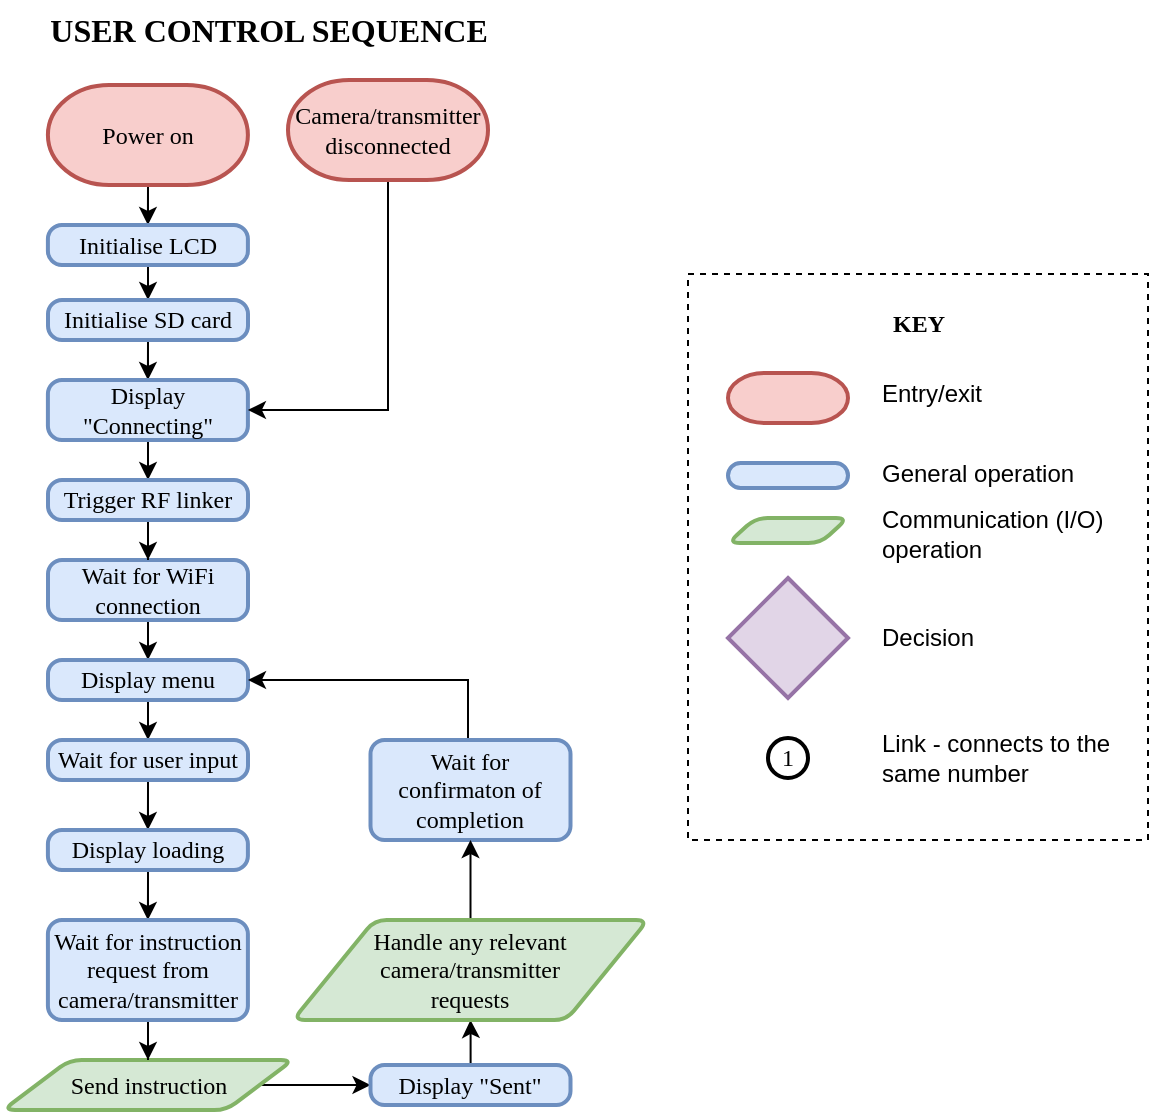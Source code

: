 <mxfile version="24.4.0" type="github">
  <diagram name="Page-1" id="edf60f1a-56cd-e834-aa8a-f176f3a09ee4">
    <mxGraphModel dx="1434" dy="792" grid="1" gridSize="10" guides="1" tooltips="1" connect="1" arrows="1" fold="1" page="1" pageScale="1" pageWidth="1100" pageHeight="850" background="none" math="0" shadow="0">
      <root>
        <mxCell id="0" />
        <mxCell id="1" parent="0" />
        <mxCell id="8wMr0uCC5O4KT8hbaWq0-14" style="edgeStyle=orthogonalEdgeStyle;rounded=0;orthogonalLoop=1;jettySize=auto;html=1;entryX=0.5;entryY=0;entryDx=0;entryDy=0;fontFamily=Times New Roman;" parent="1" source="5ZXFGwmUAfrGcH8a05qJ-14" target="5ZXFGwmUAfrGcH8a05qJ-30" edge="1">
          <mxGeometry relative="1" as="geometry" />
        </mxCell>
        <mxCell id="5ZXFGwmUAfrGcH8a05qJ-14" value="Wait for WiFi connection" style="rounded=1;whiteSpace=wrap;html=1;absoluteArcSize=1;arcSize=14;strokeWidth=2;fillColor=#dae8fc;strokeColor=#6c8ebf;fontFamily=Times New Roman;" parent="1" vertex="1">
          <mxGeometry x="50" y="290" width="100" height="30" as="geometry" />
        </mxCell>
        <mxCell id="8wMr0uCC5O4KT8hbaWq0-24" style="edgeStyle=orthogonalEdgeStyle;rounded=0;orthogonalLoop=1;jettySize=auto;html=1;entryX=0.5;entryY=0;entryDx=0;entryDy=0;fontFamily=Times New Roman;" parent="1" source="5ZXFGwmUAfrGcH8a05qJ-30" target="5ZXFGwmUAfrGcH8a05qJ-41" edge="1">
          <mxGeometry relative="1" as="geometry" />
        </mxCell>
        <mxCell id="5ZXFGwmUAfrGcH8a05qJ-30" value="Display menu" style="rounded=1;whiteSpace=wrap;html=1;absoluteArcSize=1;arcSize=14;strokeWidth=2;fillColor=#dae8fc;strokeColor=#6c8ebf;fontFamily=Times New Roman;" parent="1" vertex="1">
          <mxGeometry x="50" y="340" width="100" height="20" as="geometry" />
        </mxCell>
        <mxCell id="8wMr0uCC5O4KT8hbaWq0-25" style="edgeStyle=orthogonalEdgeStyle;rounded=0;orthogonalLoop=1;jettySize=auto;html=1;entryX=0.5;entryY=0;entryDx=0;entryDy=0;fontFamily=Times New Roman;" parent="1" source="5ZXFGwmUAfrGcH8a05qJ-41" target="8wMr0uCC5O4KT8hbaWq0-12" edge="1">
          <mxGeometry relative="1" as="geometry" />
        </mxCell>
        <mxCell id="5ZXFGwmUAfrGcH8a05qJ-41" value="Wait for user input" style="rounded=1;whiteSpace=wrap;html=1;absoluteArcSize=1;arcSize=14;strokeWidth=2;fillColor=#dae8fc;strokeColor=#6c8ebf;fontFamily=Times New Roman;" parent="1" vertex="1">
          <mxGeometry x="50" y="380" width="100" height="20" as="geometry" />
        </mxCell>
        <mxCell id="5ZXFGwmUAfrGcH8a05qJ-48" value="" style="edgeStyle=orthogonalEdgeStyle;rounded=0;orthogonalLoop=1;jettySize=auto;html=1;fontFamily=Times New Roman;entryX=0.5;entryY=0;entryDx=0;entryDy=0;" parent="1" source="5ZXFGwmUAfrGcH8a05qJ-46" target="8wMr0uCC5O4KT8hbaWq0-1" edge="1">
          <mxGeometry relative="1" as="geometry">
            <mxPoint x="99.95" y="117.5" as="targetPoint" />
          </mxGeometry>
        </mxCell>
        <mxCell id="5ZXFGwmUAfrGcH8a05qJ-46" value="Power on" style="strokeWidth=2;html=1;shape=mxgraph.flowchart.terminator;whiteSpace=wrap;fillColor=#f8cecc;strokeColor=#b85450;fontFamily=Times New Roman;" parent="1" vertex="1">
          <mxGeometry x="49.95" y="52.5" width="100" height="50" as="geometry" />
        </mxCell>
        <mxCell id="ysdGPth_6hGBKLoIkk0C-103" value="&lt;font style=&quot;font-size: 16px;&quot;&gt;&lt;b&gt;USER CONTROL SEQUENCE&lt;br&gt;&lt;/b&gt;&lt;/font&gt;" style="text;html=1;align=center;verticalAlign=middle;resizable=0;points=[];autosize=1;strokeColor=none;fillColor=none;fontFamily=Times New Roman;" parent="1" vertex="1">
          <mxGeometry x="40" y="10" width="240" height="30" as="geometry" />
        </mxCell>
        <mxCell id="Sxoak5ZOZguQGcgC7deF-1" style="edgeStyle=orthogonalEdgeStyle;rounded=0;orthogonalLoop=1;jettySize=auto;html=1;entryX=0.5;entryY=0;entryDx=0;entryDy=0;" edge="1" parent="1" source="8wMr0uCC5O4KT8hbaWq0-1" target="8wMr0uCC5O4KT8hbaWq0-2">
          <mxGeometry relative="1" as="geometry" />
        </mxCell>
        <mxCell id="8wMr0uCC5O4KT8hbaWq0-1" value="Initialise LCD" style="rounded=1;whiteSpace=wrap;html=1;absoluteArcSize=1;arcSize=14;strokeWidth=2;fillColor=#dae8fc;strokeColor=#6c8ebf;fontFamily=Times New Roman;" parent="1" vertex="1">
          <mxGeometry x="49.95" y="122.5" width="100" height="20" as="geometry" />
        </mxCell>
        <mxCell id="8wMr0uCC5O4KT8hbaWq0-20" style="edgeStyle=orthogonalEdgeStyle;rounded=0;orthogonalLoop=1;jettySize=auto;html=1;entryX=0.5;entryY=0;entryDx=0;entryDy=0;fontFamily=Times New Roman;" parent="1" source="8wMr0uCC5O4KT8hbaWq0-2" target="8wMr0uCC5O4KT8hbaWq0-13" edge="1">
          <mxGeometry relative="1" as="geometry" />
        </mxCell>
        <mxCell id="8wMr0uCC5O4KT8hbaWq0-2" value="Initialise SD card" style="rounded=1;whiteSpace=wrap;html=1;absoluteArcSize=1;arcSize=14;strokeWidth=2;fillColor=#dae8fc;strokeColor=#6c8ebf;fontFamily=Times New Roman;" parent="1" vertex="1">
          <mxGeometry x="50" y="160" width="100" height="20" as="geometry" />
        </mxCell>
        <mxCell id="Sxoak5ZOZguQGcgC7deF-9" style="edgeStyle=orthogonalEdgeStyle;rounded=0;orthogonalLoop=1;jettySize=auto;html=1;entryX=0.5;entryY=0;entryDx=0;entryDy=0;" edge="1" parent="1" source="8wMr0uCC5O4KT8hbaWq0-12" target="Sxoak5ZOZguQGcgC7deF-4">
          <mxGeometry relative="1" as="geometry" />
        </mxCell>
        <mxCell id="8wMr0uCC5O4KT8hbaWq0-12" value="Display loading" style="rounded=1;whiteSpace=wrap;html=1;absoluteArcSize=1;arcSize=14;strokeWidth=2;fillColor=#dae8fc;strokeColor=#6c8ebf;fontFamily=Times New Roman;" parent="1" vertex="1">
          <mxGeometry x="49.95" y="425" width="100" height="20" as="geometry" />
        </mxCell>
        <mxCell id="8wMr0uCC5O4KT8hbaWq0-65" style="edgeStyle=orthogonalEdgeStyle;rounded=0;orthogonalLoop=1;jettySize=auto;html=1;entryX=0.5;entryY=0;entryDx=0;entryDy=0;" parent="1" source="8wMr0uCC5O4KT8hbaWq0-13" target="8wMr0uCC5O4KT8hbaWq0-64" edge="1">
          <mxGeometry relative="1" as="geometry" />
        </mxCell>
        <mxCell id="8wMr0uCC5O4KT8hbaWq0-13" value="Display &quot;Connecting&quot;" style="rounded=1;whiteSpace=wrap;html=1;absoluteArcSize=1;arcSize=14;strokeWidth=2;fillColor=#dae8fc;strokeColor=#6c8ebf;fontFamily=Times New Roman;" parent="1" vertex="1">
          <mxGeometry x="49.95" y="200" width="100" height="30" as="geometry" />
        </mxCell>
        <mxCell id="Sxoak5ZOZguQGcgC7deF-11" style="edgeStyle=orthogonalEdgeStyle;rounded=0;orthogonalLoop=1;jettySize=auto;html=1;entryX=0;entryY=0.5;entryDx=0;entryDy=0;" edge="1" parent="1" source="8wMr0uCC5O4KT8hbaWq0-37" target="Sxoak5ZOZguQGcgC7deF-5">
          <mxGeometry relative="1" as="geometry" />
        </mxCell>
        <mxCell id="8wMr0uCC5O4KT8hbaWq0-37" value="Send instruction" style="shape=parallelogram;html=1;strokeWidth=2;perimeter=parallelogramPerimeter;whiteSpace=wrap;rounded=1;arcSize=12;size=0.23;fillColor=#d5e8d4;strokeColor=#82b366;fontFamily=Times New Roman;" parent="1" vertex="1">
          <mxGeometry x="27.51" y="540" width="144.98" height="25" as="geometry" />
        </mxCell>
        <mxCell id="8wMr0uCC5O4KT8hbaWq0-63" value="" style="group" parent="1" vertex="1" connectable="0">
          <mxGeometry x="370.0" y="147.0" width="230" height="283.0" as="geometry" />
        </mxCell>
        <mxCell id="8wMr0uCC5O4KT8hbaWq0-60" value="" style="rounded=0;whiteSpace=wrap;html=1;dashed=1;" parent="8wMr0uCC5O4KT8hbaWq0-63" vertex="1">
          <mxGeometry width="230" height="283" as="geometry" />
        </mxCell>
        <mxCell id="8wMr0uCC5O4KT8hbaWq0-51" value="&lt;b&gt;KEY&lt;/b&gt;" style="text;html=1;align=center;verticalAlign=middle;resizable=0;points=[];autosize=1;strokeColor=none;fillColor=none;fontFamily=Times New Roman;" parent="8wMr0uCC5O4KT8hbaWq0-63" vertex="1">
          <mxGeometry x="90.0" y="9.5" width="50" height="30" as="geometry" />
        </mxCell>
        <mxCell id="8wMr0uCC5O4KT8hbaWq0-52" value="" style="strokeWidth=2;html=1;shape=mxgraph.flowchart.terminator;whiteSpace=wrap;fillColor=#f8cecc;strokeColor=#b85450;fontFamily=Times New Roman;" parent="8wMr0uCC5O4KT8hbaWq0-63" vertex="1">
          <mxGeometry x="20" y="49.5" width="60" height="25" as="geometry" />
        </mxCell>
        <mxCell id="8wMr0uCC5O4KT8hbaWq0-53" value="" style="rounded=1;whiteSpace=wrap;html=1;absoluteArcSize=1;arcSize=14;strokeWidth=2;fillColor=#dae8fc;strokeColor=#6c8ebf;fontFamily=Times New Roman;" parent="8wMr0uCC5O4KT8hbaWq0-63" vertex="1">
          <mxGeometry x="20" y="94.5" width="60" height="12.5" as="geometry" />
        </mxCell>
        <mxCell id="8wMr0uCC5O4KT8hbaWq0-54" value="" style="shape=parallelogram;html=1;strokeWidth=2;perimeter=parallelogramPerimeter;whiteSpace=wrap;rounded=1;arcSize=12;size=0.23;fillColor=#d5e8d4;strokeColor=#82b366;fontFamily=Times New Roman;" parent="8wMr0uCC5O4KT8hbaWq0-63" vertex="1">
          <mxGeometry x="20" y="122" width="60" height="12.5" as="geometry" />
        </mxCell>
        <mxCell id="8wMr0uCC5O4KT8hbaWq0-55" value="" style="strokeWidth=2;html=1;shape=mxgraph.flowchart.decision;whiteSpace=wrap;fontFamily=Times New Roman;fillColor=#e1d5e7;strokeColor=#9673a6;" parent="8wMr0uCC5O4KT8hbaWq0-63" vertex="1">
          <mxGeometry x="20" y="152.0" width="60" height="60" as="geometry" />
        </mxCell>
        <mxCell id="8wMr0uCC5O4KT8hbaWq0-56" value="Entry/exit" style="text;html=1;align=left;verticalAlign=middle;whiteSpace=wrap;rounded=0;" parent="8wMr0uCC5O4KT8hbaWq0-63" vertex="1">
          <mxGeometry x="95" y="44.5" width="60" height="30" as="geometry" />
        </mxCell>
        <mxCell id="8wMr0uCC5O4KT8hbaWq0-57" value="General operation" style="text;html=1;align=left;verticalAlign=middle;whiteSpace=wrap;rounded=0;" parent="8wMr0uCC5O4KT8hbaWq0-63" vertex="1">
          <mxGeometry x="95" y="84.5" width="110" height="30" as="geometry" />
        </mxCell>
        <mxCell id="8wMr0uCC5O4KT8hbaWq0-58" value="Communication (I/O) operation" style="text;html=1;align=left;verticalAlign=middle;whiteSpace=wrap;rounded=0;" parent="8wMr0uCC5O4KT8hbaWq0-63" vertex="1">
          <mxGeometry x="95" y="114.5" width="130" height="30" as="geometry" />
        </mxCell>
        <mxCell id="8wMr0uCC5O4KT8hbaWq0-59" value="Decision" style="text;html=1;align=left;verticalAlign=middle;whiteSpace=wrap;rounded=0;" parent="8wMr0uCC5O4KT8hbaWq0-63" vertex="1">
          <mxGeometry x="95" y="166.5" width="130" height="30" as="geometry" />
        </mxCell>
        <mxCell id="8wMr0uCC5O4KT8hbaWq0-61" value="1" style="strokeWidth=2;html=1;shape=mxgraph.flowchart.start_2;whiteSpace=wrap;fontFamily=Times New Roman;" parent="8wMr0uCC5O4KT8hbaWq0-63" vertex="1">
          <mxGeometry x="40.0" y="232.0" width="20" height="20" as="geometry" />
        </mxCell>
        <mxCell id="8wMr0uCC5O4KT8hbaWq0-62" value="Link - connects to the same number" style="text;html=1;align=left;verticalAlign=middle;whiteSpace=wrap;rounded=0;" parent="8wMr0uCC5O4KT8hbaWq0-63" vertex="1">
          <mxGeometry x="95" y="227.0" width="130" height="30" as="geometry" />
        </mxCell>
        <mxCell id="8wMr0uCC5O4KT8hbaWq0-66" style="edgeStyle=orthogonalEdgeStyle;rounded=0;orthogonalLoop=1;jettySize=auto;html=1;entryX=0.5;entryY=0;entryDx=0;entryDy=0;" parent="1" source="8wMr0uCC5O4KT8hbaWq0-64" target="5ZXFGwmUAfrGcH8a05qJ-14" edge="1">
          <mxGeometry relative="1" as="geometry" />
        </mxCell>
        <mxCell id="8wMr0uCC5O4KT8hbaWq0-64" value="Trigger RF linker" style="rounded=1;whiteSpace=wrap;html=1;absoluteArcSize=1;arcSize=14;strokeWidth=2;fillColor=#dae8fc;strokeColor=#6c8ebf;fontFamily=Times New Roman;" parent="1" vertex="1">
          <mxGeometry x="50.0" y="250" width="100" height="20" as="geometry" />
        </mxCell>
        <mxCell id="Sxoak5ZOZguQGcgC7deF-3" style="edgeStyle=orthogonalEdgeStyle;rounded=0;orthogonalLoop=1;jettySize=auto;html=1;entryX=1;entryY=0.5;entryDx=0;entryDy=0;" edge="1" parent="1" source="Sxoak5ZOZguQGcgC7deF-2" target="8wMr0uCC5O4KT8hbaWq0-13">
          <mxGeometry relative="1" as="geometry">
            <Array as="points">
              <mxPoint x="220" y="215" />
            </Array>
          </mxGeometry>
        </mxCell>
        <mxCell id="Sxoak5ZOZguQGcgC7deF-2" value="Camera/transmitter disconnected" style="strokeWidth=2;html=1;shape=mxgraph.flowchart.terminator;whiteSpace=wrap;fillColor=#f8cecc;strokeColor=#b85450;fontFamily=Times New Roman;" vertex="1" parent="1">
          <mxGeometry x="170" y="50" width="100" height="50" as="geometry" />
        </mxCell>
        <mxCell id="Sxoak5ZOZguQGcgC7deF-10" style="edgeStyle=orthogonalEdgeStyle;rounded=0;orthogonalLoop=1;jettySize=auto;html=1;" edge="1" parent="1" source="Sxoak5ZOZguQGcgC7deF-4" target="8wMr0uCC5O4KT8hbaWq0-37">
          <mxGeometry relative="1" as="geometry" />
        </mxCell>
        <mxCell id="Sxoak5ZOZguQGcgC7deF-4" value="Wait for instruction request from camera/transmitter" style="rounded=1;whiteSpace=wrap;html=1;absoluteArcSize=1;arcSize=14;strokeWidth=2;fillColor=#dae8fc;strokeColor=#6c8ebf;fontFamily=Times New Roman;" vertex="1" parent="1">
          <mxGeometry x="49.95" y="470" width="100" height="50" as="geometry" />
        </mxCell>
        <mxCell id="Sxoak5ZOZguQGcgC7deF-12" style="edgeStyle=orthogonalEdgeStyle;rounded=0;orthogonalLoop=1;jettySize=auto;html=1;entryX=0.5;entryY=1;entryDx=0;entryDy=0;" edge="1" parent="1" source="Sxoak5ZOZguQGcgC7deF-5" target="Sxoak5ZOZguQGcgC7deF-7">
          <mxGeometry relative="1" as="geometry" />
        </mxCell>
        <mxCell id="Sxoak5ZOZguQGcgC7deF-5" value="Display &quot;Sent&quot;" style="rounded=1;whiteSpace=wrap;html=1;absoluteArcSize=1;arcSize=14;strokeWidth=2;fillColor=#dae8fc;strokeColor=#6c8ebf;fontFamily=Times New Roman;" vertex="1" parent="1">
          <mxGeometry x="211.25" y="542.5" width="100" height="20" as="geometry" />
        </mxCell>
        <mxCell id="Sxoak5ZOZguQGcgC7deF-14" style="edgeStyle=orthogonalEdgeStyle;rounded=0;orthogonalLoop=1;jettySize=auto;html=1;entryX=1;entryY=0.5;entryDx=0;entryDy=0;" edge="1" parent="1" source="Sxoak5ZOZguQGcgC7deF-6" target="5ZXFGwmUAfrGcH8a05qJ-30">
          <mxGeometry relative="1" as="geometry">
            <Array as="points">
              <mxPoint x="260" y="350" />
            </Array>
          </mxGeometry>
        </mxCell>
        <mxCell id="Sxoak5ZOZguQGcgC7deF-6" value="Wait for confirmaton of completion" style="rounded=1;whiteSpace=wrap;html=1;absoluteArcSize=1;arcSize=14;strokeWidth=2;fillColor=#dae8fc;strokeColor=#6c8ebf;fontFamily=Times New Roman;" vertex="1" parent="1">
          <mxGeometry x="211.25" y="380" width="100" height="50" as="geometry" />
        </mxCell>
        <mxCell id="Sxoak5ZOZguQGcgC7deF-13" style="edgeStyle=orthogonalEdgeStyle;rounded=0;orthogonalLoop=1;jettySize=auto;html=1;entryX=0.5;entryY=1;entryDx=0;entryDy=0;" edge="1" parent="1" source="Sxoak5ZOZguQGcgC7deF-7" target="Sxoak5ZOZguQGcgC7deF-6">
          <mxGeometry relative="1" as="geometry" />
        </mxCell>
        <mxCell id="Sxoak5ZOZguQGcgC7deF-7" value="Handle any relevant camera/transmitter &lt;br&gt;requests" style="shape=parallelogram;html=1;strokeWidth=2;perimeter=parallelogramPerimeter;whiteSpace=wrap;rounded=1;arcSize=12;size=0.23;fillColor=#d5e8d4;strokeColor=#82b366;fontFamily=Times New Roman;" vertex="1" parent="1">
          <mxGeometry x="172.49" y="470" width="177.51" height="50" as="geometry" />
        </mxCell>
      </root>
    </mxGraphModel>
  </diagram>
</mxfile>
